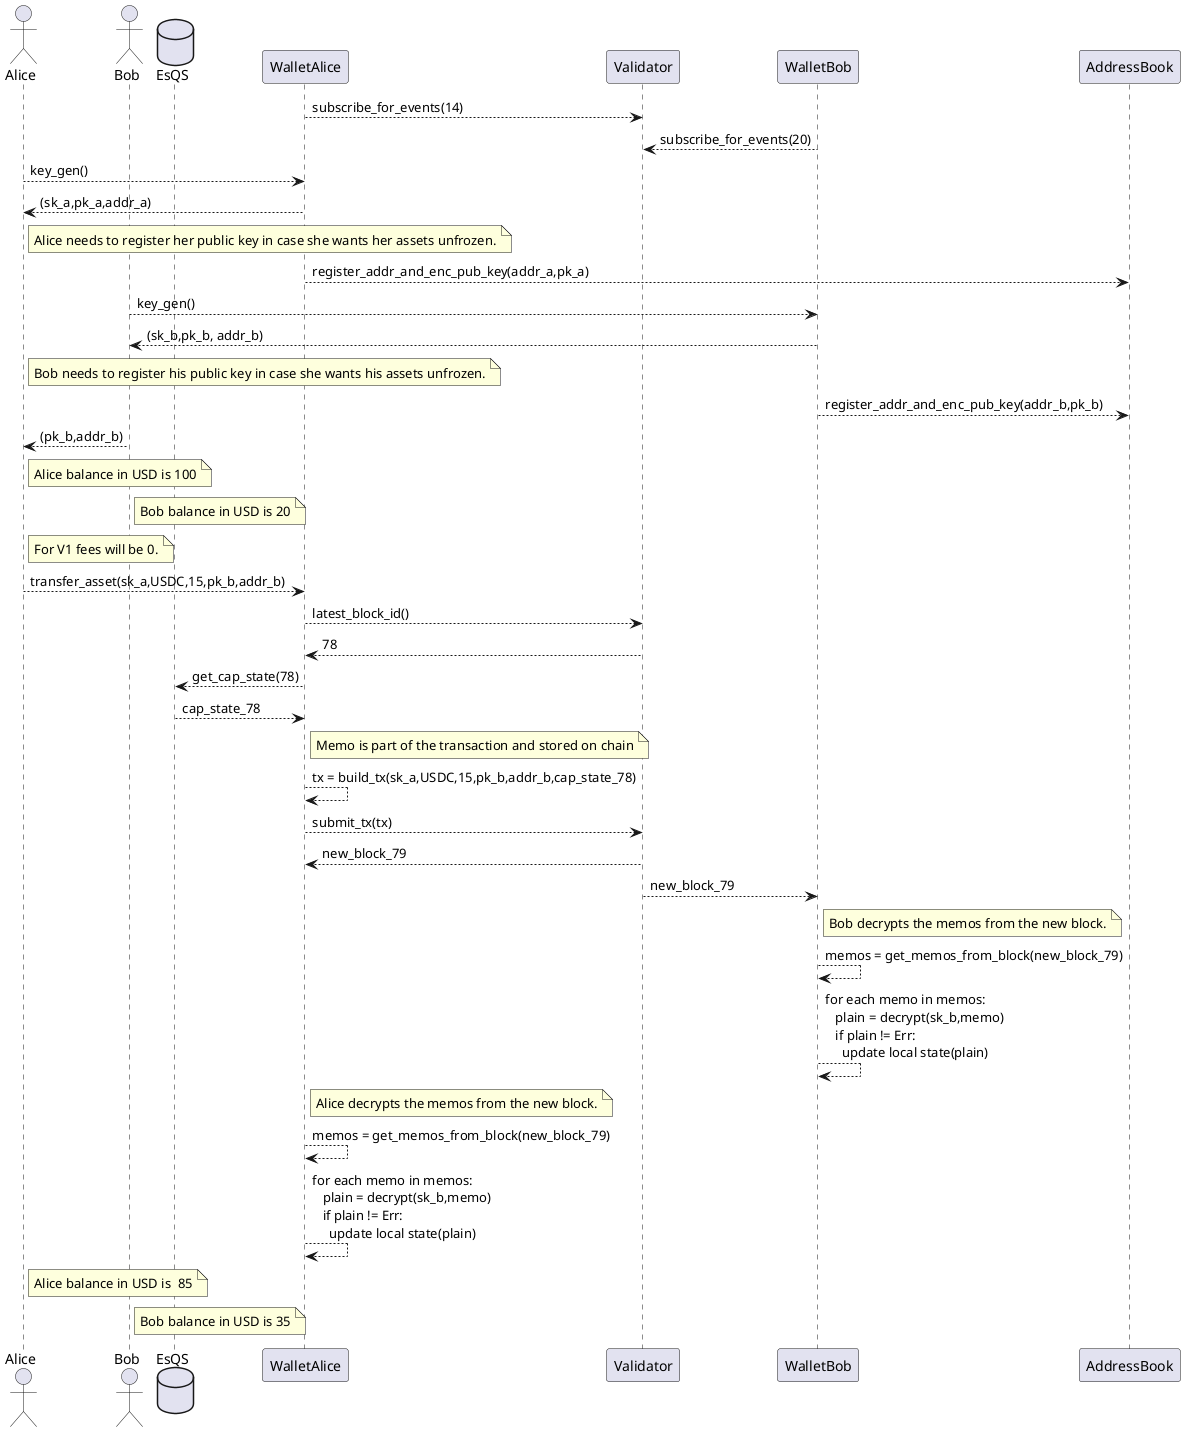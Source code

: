 @startuml
Actor Alice
Actor Bob
Database EsQS

WalletAlice --> Validator: subscribe_for_events(14)
WalletBob --> Validator: subscribe_for_events(20)

Alice --> WalletAlice: key_gen()
WalletAlice --> Alice: (sk_a,pk_a,addr_a)

note right Alice
Alice needs to register her public key in case she wants her assets unfrozen.
end note
WalletAlice --> AddressBook: register_addr_and_enc_pub_key(addr_a,pk_a)

Bob --> WalletBob: key_gen()
WalletBob --> Bob: (sk_b,pk_b, addr_b)

note right Alice
Bob needs to register his public key in case she wants his assets unfrozen.
end note
WalletBob --> AddressBook: register_addr_and_enc_pub_key(addr_b,pk_b)

Bob --> Alice: (pk_b,addr_b)

note right Alice
Alice balance in USD is 100
end note

note right Bob
Bob balance in USD is 20
end note

note right Alice
For V1 fees will be 0.
end note

Alice --> WalletAlice: transfer_asset(sk_a,USDC,15,pk_b,addr_b)

WalletAlice --> Validator: latest_block_id()
Validator --> WalletAlice: 78
WalletAlice --> EsQS: get_cap_state(78)
EsQS --> WalletAlice: cap_state_78

note right WalletAlice
Memo is part of the transaction and stored on chain
end note

WalletAlice --> WalletAlice: tx = build_tx(sk_a,USDC,15,pk_b,addr_b,cap_state_78)

WalletAlice --> Validator: submit_tx(tx)

Validator --> WalletAlice:new_block_79
Validator --> WalletBob:new_block_79

note right WalletBob
Bob decrypts the memos from the new block.
end note
WalletBob --> WalletBob: memos = get_memos_from_block(new_block_79)
WalletBob --> WalletBob: for each memo in memos: \n   plain = decrypt(sk_b,memo) \n   if plain != Err: \n     update local state(plain)

note right WalletAlice
Alice decrypts the memos from the new block.
end note
WalletAlice --> WalletAlice: memos = get_memos_from_block(new_block_79)
WalletAlice --> WalletAlice: for each memo in memos: \n   plain = decrypt(sk_b,memo) \n   if plain != Err: \n     update local state(plain)

note right Alice
Alice balance in USD is  85
end note

note right Bob
Bob balance in USD is 35
end note


@enduml